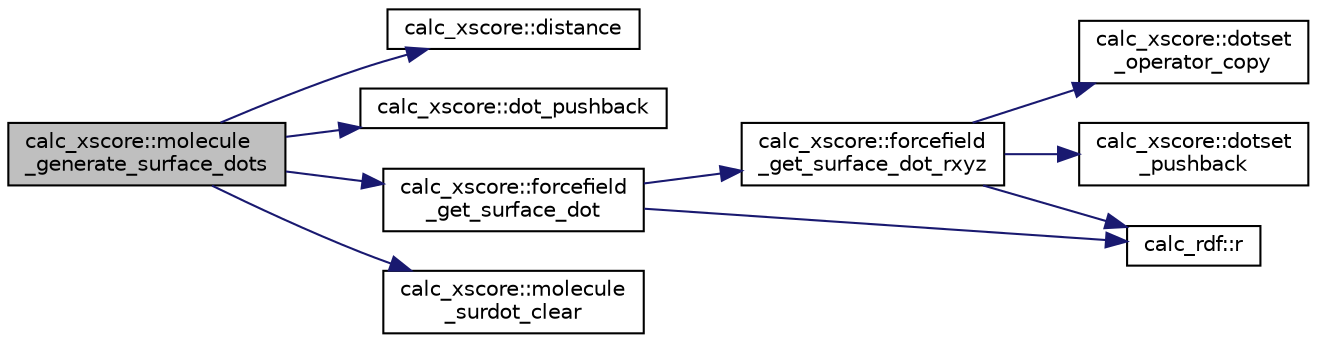 digraph "calc_xscore::molecule_generate_surface_dots"
{
  edge [fontname="Helvetica",fontsize="10",labelfontname="Helvetica",labelfontsize="10"];
  node [fontname="Helvetica",fontsize="10",shape=record];
  rankdir="LR";
  Node1 [label="calc_xscore::molecule\l_generate_surface_dots",height=0.2,width=0.4,color="black", fillcolor="grey75", style="filled" fontcolor="black"];
  Node1 -> Node2 [color="midnightblue",fontsize="10",style="solid"];
  Node2 [label="calc_xscore::distance",height=0.2,width=0.4,color="black", fillcolor="white", style="filled",URL="$classcalc__xscore.html#a9549d00bc3dbc987d9161e831a433493"];
  Node1 -> Node3 [color="midnightblue",fontsize="10",style="solid"];
  Node3 [label="calc_xscore::dot_pushback",height=0.2,width=0.4,color="black", fillcolor="white", style="filled",URL="$classcalc__xscore.html#a091a7117aab99817ab1a08fe331228b2"];
  Node1 -> Node4 [color="midnightblue",fontsize="10",style="solid"];
  Node4 [label="calc_xscore::forcefield\l_get_surface_dot",height=0.2,width=0.4,color="black", fillcolor="white", style="filled",URL="$classcalc__xscore.html#a322d4b17c21b217bff596c3bb2d713f3"];
  Node4 -> Node5 [color="midnightblue",fontsize="10",style="solid"];
  Node5 [label="calc_xscore::forcefield\l_get_surface_dot_rxyz",height=0.2,width=0.4,color="black", fillcolor="white", style="filled",URL="$classcalc__xscore.html#ae51c7abd02ba40925ad1b60e0d62b5e7"];
  Node5 -> Node6 [color="midnightblue",fontsize="10",style="solid"];
  Node6 [label="calc_xscore::dotset\l_operator_copy",height=0.2,width=0.4,color="black", fillcolor="white", style="filled",URL="$classcalc__xscore.html#ac3a6fbebe87d029f8f2dfdf7b0a891c0"];
  Node5 -> Node7 [color="midnightblue",fontsize="10",style="solid"];
  Node7 [label="calc_xscore::dotset\l_pushback",height=0.2,width=0.4,color="black", fillcolor="white", style="filled",URL="$classcalc__xscore.html#aca410ef49cd2083ee6b275554e14603a"];
  Node5 -> Node8 [color="midnightblue",fontsize="10",style="solid"];
  Node8 [label="calc_rdf::r",height=0.2,width=0.4,color="black", fillcolor="white", style="filled",URL="$classcalc__rdf.html#a203d29eb42a922de8786e02bef09868a"];
  Node4 -> Node8 [color="midnightblue",fontsize="10",style="solid"];
  Node1 -> Node9 [color="midnightblue",fontsize="10",style="solid"];
  Node9 [label="calc_xscore::molecule\l_surdot_clear",height=0.2,width=0.4,color="black", fillcolor="white", style="filled",URL="$classcalc__xscore.html#a8cd8633f01640ca14a97332ae11d0f5c"];
}
